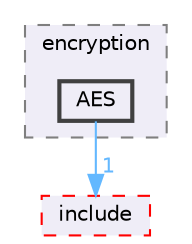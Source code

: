 digraph "C:/Users/Katia/Documents/GitHub/code_base_obscuration/src/model/encryption/AES"
{
 // LATEX_PDF_SIZE
  bgcolor="transparent";
  edge [fontname=Helvetica,fontsize=10,labelfontname=Helvetica,labelfontsize=10];
  node [fontname=Helvetica,fontsize=10,shape=box,height=0.2,width=0.4];
  compound=true
  subgraph clusterdir_40255122d5224e64d178092caf4c9436 {
    graph [ bgcolor="#efedf7", pencolor="grey50", label="encryption", fontname=Helvetica,fontsize=10 style="filled,dashed", URL="dir_40255122d5224e64d178092caf4c9436.html",tooltip=""]
  dir_7a4d206161dd1323a3f61f08c952f23b [label="AES", fillcolor="#efedf7", color="grey25", style="filled,bold", URL="dir_7a4d206161dd1323a3f61f08c952f23b.html",tooltip=""];
  }
  dir_235dc5c59b87e38be3bd5a5d049b3fd6 [label="include", fillcolor="#efedf7", color="red", style="filled,dashed", URL="dir_235dc5c59b87e38be3bd5a5d049b3fd6.html",tooltip=""];
  dir_7a4d206161dd1323a3f61f08c952f23b->dir_235dc5c59b87e38be3bd5a5d049b3fd6 [headlabel="1", labeldistance=1.5 headhref="dir_000001_000016.html" href="dir_000001_000016.html" color="steelblue1" fontcolor="steelblue1"];
}
